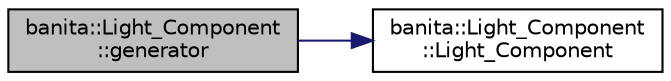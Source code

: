 digraph "banita::Light_Component::generator"
{
 // LATEX_PDF_SIZE
  edge [fontname="Helvetica",fontsize="10",labelfontname="Helvetica",labelfontsize="10"];
  node [fontname="Helvetica",fontsize="10",shape=record];
  rankdir="LR";
  Node5 [label="banita::Light_Component\l::generator",height=0.2,width=0.4,color="black", fillcolor="grey75", style="filled", fontcolor="black",tooltip="light component generator"];
  Node5 -> Node6 [color="midnightblue",fontsize="10",style="solid",fontname="Helvetica"];
  Node6 [label="banita::Light_Component\l::Light_Component",height=0.2,width=0.4,color="black", fillcolor="white", style="filled",URL="$de/d14/classbanita_1_1_light___component.html#ab3a24d9ee4cd5d3598588dabef05375b",tooltip="Construct a new Light_Component object and store the entity received."];
}
